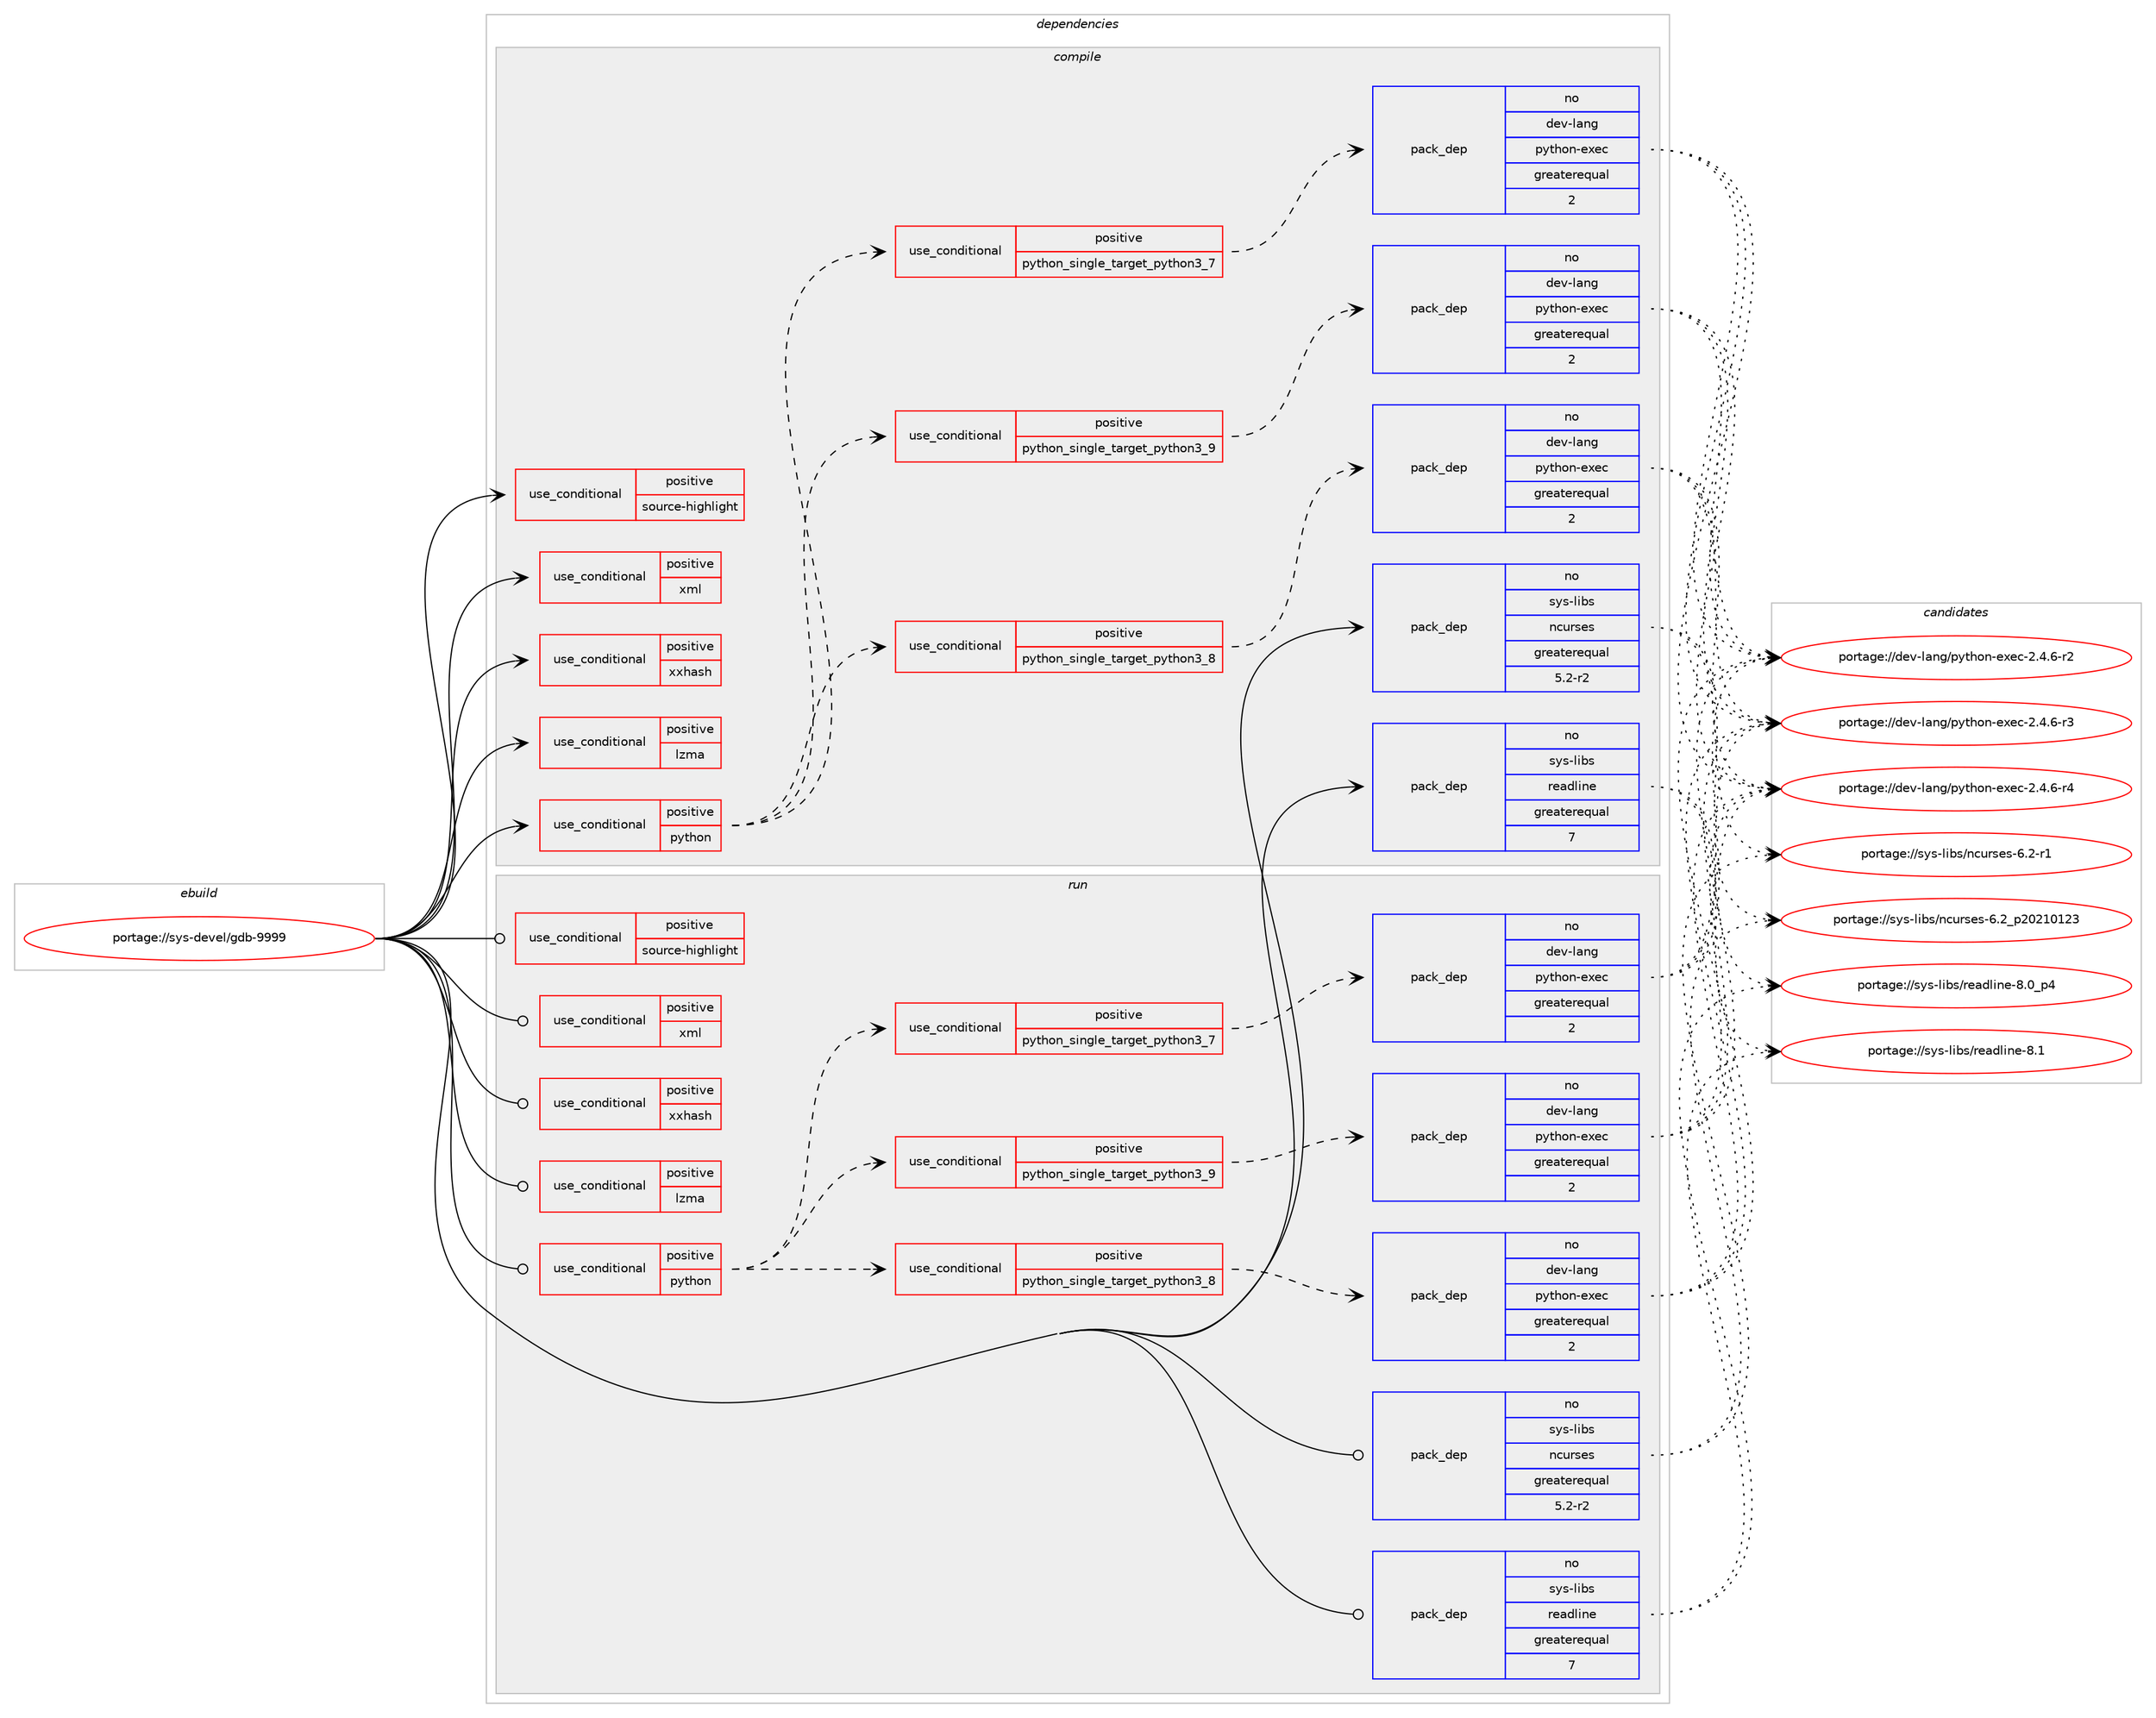 digraph prolog {

# *************
# Graph options
# *************

newrank=true;
concentrate=true;
compound=true;
graph [rankdir=LR,fontname=Helvetica,fontsize=10,ranksep=1.5];#, ranksep=2.5, nodesep=0.2];
edge  [arrowhead=vee];
node  [fontname=Helvetica,fontsize=10];

# **********
# The ebuild
# **********

subgraph cluster_leftcol {
color=gray;
rank=same;
label=<<i>ebuild</i>>;
id [label="portage://sys-devel/gdb-9999", color=red, width=4, href="../sys-devel/gdb-9999.svg"];
}

# ****************
# The dependencies
# ****************

subgraph cluster_midcol {
color=gray;
label=<<i>dependencies</i>>;
subgraph cluster_compile {
fillcolor="#eeeeee";
style=filled;
label=<<i>compile</i>>;
subgraph cond2373 {
dependency3548 [label=<<TABLE BORDER="0" CELLBORDER="1" CELLSPACING="0" CELLPADDING="4"><TR><TD ROWSPAN="3" CELLPADDING="10">use_conditional</TD></TR><TR><TD>positive</TD></TR><TR><TD>lzma</TD></TR></TABLE>>, shape=none, color=red];
# *** BEGIN UNKNOWN DEPENDENCY TYPE (TODO) ***
# dependency3548 -> package_dependency(portage://sys-devel/gdb-9999,install,no,app-arch,xz-utils,none,[,,],[],[])
# *** END UNKNOWN DEPENDENCY TYPE (TODO) ***

}
id:e -> dependency3548:w [weight=20,style="solid",arrowhead="vee"];
subgraph cond2374 {
dependency3549 [label=<<TABLE BORDER="0" CELLBORDER="1" CELLSPACING="0" CELLPADDING="4"><TR><TD ROWSPAN="3" CELLPADDING="10">use_conditional</TD></TR><TR><TD>positive</TD></TR><TR><TD>python</TD></TR></TABLE>>, shape=none, color=red];
subgraph cond2375 {
dependency3550 [label=<<TABLE BORDER="0" CELLBORDER="1" CELLSPACING="0" CELLPADDING="4"><TR><TD ROWSPAN="3" CELLPADDING="10">use_conditional</TD></TR><TR><TD>positive</TD></TR><TR><TD>python_single_target_python3_7</TD></TR></TABLE>>, shape=none, color=red];
# *** BEGIN UNKNOWN DEPENDENCY TYPE (TODO) ***
# dependency3550 -> package_dependency(portage://sys-devel/gdb-9999,install,no,dev-lang,python,none,[,,],[slot(3.7)],[])
# *** END UNKNOWN DEPENDENCY TYPE (TODO) ***

subgraph pack1120 {
dependency3551 [label=<<TABLE BORDER="0" CELLBORDER="1" CELLSPACING="0" CELLPADDING="4" WIDTH="220"><TR><TD ROWSPAN="6" CELLPADDING="30">pack_dep</TD></TR><TR><TD WIDTH="110">no</TD></TR><TR><TD>dev-lang</TD></TR><TR><TD>python-exec</TD></TR><TR><TD>greaterequal</TD></TR><TR><TD>2</TD></TR></TABLE>>, shape=none, color=blue];
}
dependency3550:e -> dependency3551:w [weight=20,style="dashed",arrowhead="vee"];
}
dependency3549:e -> dependency3550:w [weight=20,style="dashed",arrowhead="vee"];
subgraph cond2376 {
dependency3552 [label=<<TABLE BORDER="0" CELLBORDER="1" CELLSPACING="0" CELLPADDING="4"><TR><TD ROWSPAN="3" CELLPADDING="10">use_conditional</TD></TR><TR><TD>positive</TD></TR><TR><TD>python_single_target_python3_8</TD></TR></TABLE>>, shape=none, color=red];
# *** BEGIN UNKNOWN DEPENDENCY TYPE (TODO) ***
# dependency3552 -> package_dependency(portage://sys-devel/gdb-9999,install,no,dev-lang,python,none,[,,],[slot(3.8)],[])
# *** END UNKNOWN DEPENDENCY TYPE (TODO) ***

subgraph pack1121 {
dependency3553 [label=<<TABLE BORDER="0" CELLBORDER="1" CELLSPACING="0" CELLPADDING="4" WIDTH="220"><TR><TD ROWSPAN="6" CELLPADDING="30">pack_dep</TD></TR><TR><TD WIDTH="110">no</TD></TR><TR><TD>dev-lang</TD></TR><TR><TD>python-exec</TD></TR><TR><TD>greaterequal</TD></TR><TR><TD>2</TD></TR></TABLE>>, shape=none, color=blue];
}
dependency3552:e -> dependency3553:w [weight=20,style="dashed",arrowhead="vee"];
}
dependency3549:e -> dependency3552:w [weight=20,style="dashed",arrowhead="vee"];
subgraph cond2377 {
dependency3554 [label=<<TABLE BORDER="0" CELLBORDER="1" CELLSPACING="0" CELLPADDING="4"><TR><TD ROWSPAN="3" CELLPADDING="10">use_conditional</TD></TR><TR><TD>positive</TD></TR><TR><TD>python_single_target_python3_9</TD></TR></TABLE>>, shape=none, color=red];
# *** BEGIN UNKNOWN DEPENDENCY TYPE (TODO) ***
# dependency3554 -> package_dependency(portage://sys-devel/gdb-9999,install,no,dev-lang,python,none,[,,],[slot(3.9)],[])
# *** END UNKNOWN DEPENDENCY TYPE (TODO) ***

subgraph pack1122 {
dependency3555 [label=<<TABLE BORDER="0" CELLBORDER="1" CELLSPACING="0" CELLPADDING="4" WIDTH="220"><TR><TD ROWSPAN="6" CELLPADDING="30">pack_dep</TD></TR><TR><TD WIDTH="110">no</TD></TR><TR><TD>dev-lang</TD></TR><TR><TD>python-exec</TD></TR><TR><TD>greaterequal</TD></TR><TR><TD>2</TD></TR></TABLE>>, shape=none, color=blue];
}
dependency3554:e -> dependency3555:w [weight=20,style="dashed",arrowhead="vee"];
}
dependency3549:e -> dependency3554:w [weight=20,style="dashed",arrowhead="vee"];
}
id:e -> dependency3549:w [weight=20,style="solid",arrowhead="vee"];
subgraph cond2378 {
dependency3556 [label=<<TABLE BORDER="0" CELLBORDER="1" CELLSPACING="0" CELLPADDING="4"><TR><TD ROWSPAN="3" CELLPADDING="10">use_conditional</TD></TR><TR><TD>positive</TD></TR><TR><TD>source-highlight</TD></TR></TABLE>>, shape=none, color=red];
# *** BEGIN UNKNOWN DEPENDENCY TYPE (TODO) ***
# dependency3556 -> package_dependency(portage://sys-devel/gdb-9999,install,no,dev-util,source-highlight,none,[,,],[],[])
# *** END UNKNOWN DEPENDENCY TYPE (TODO) ***

}
id:e -> dependency3556:w [weight=20,style="solid",arrowhead="vee"];
subgraph cond2379 {
dependency3557 [label=<<TABLE BORDER="0" CELLBORDER="1" CELLSPACING="0" CELLPADDING="4"><TR><TD ROWSPAN="3" CELLPADDING="10">use_conditional</TD></TR><TR><TD>positive</TD></TR><TR><TD>xml</TD></TR></TABLE>>, shape=none, color=red];
# *** BEGIN UNKNOWN DEPENDENCY TYPE (TODO) ***
# dependency3557 -> package_dependency(portage://sys-devel/gdb-9999,install,no,dev-libs,expat,none,[,,],[],[])
# *** END UNKNOWN DEPENDENCY TYPE (TODO) ***

}
id:e -> dependency3557:w [weight=20,style="solid",arrowhead="vee"];
subgraph cond2380 {
dependency3558 [label=<<TABLE BORDER="0" CELLBORDER="1" CELLSPACING="0" CELLPADDING="4"><TR><TD ROWSPAN="3" CELLPADDING="10">use_conditional</TD></TR><TR><TD>positive</TD></TR><TR><TD>xxhash</TD></TR></TABLE>>, shape=none, color=red];
# *** BEGIN UNKNOWN DEPENDENCY TYPE (TODO) ***
# dependency3558 -> package_dependency(portage://sys-devel/gdb-9999,install,no,dev-libs,xxhash,none,[,,],[],[])
# *** END UNKNOWN DEPENDENCY TYPE (TODO) ***

}
id:e -> dependency3558:w [weight=20,style="solid",arrowhead="vee"];
# *** BEGIN UNKNOWN DEPENDENCY TYPE (TODO) ***
# id -> package_dependency(portage://sys-devel/gdb-9999,install,no,dev-libs,mpfr,none,[,,],[slot(0),equal],[])
# *** END UNKNOWN DEPENDENCY TYPE (TODO) ***

subgraph pack1123 {
dependency3559 [label=<<TABLE BORDER="0" CELLBORDER="1" CELLSPACING="0" CELLPADDING="4" WIDTH="220"><TR><TD ROWSPAN="6" CELLPADDING="30">pack_dep</TD></TR><TR><TD WIDTH="110">no</TD></TR><TR><TD>sys-libs</TD></TR><TR><TD>ncurses</TD></TR><TR><TD>greaterequal</TD></TR><TR><TD>5.2-r2</TD></TR></TABLE>>, shape=none, color=blue];
}
id:e -> dependency3559:w [weight=20,style="solid",arrowhead="vee"];
subgraph pack1124 {
dependency3560 [label=<<TABLE BORDER="0" CELLBORDER="1" CELLSPACING="0" CELLPADDING="4" WIDTH="220"><TR><TD ROWSPAN="6" CELLPADDING="30">pack_dep</TD></TR><TR><TD WIDTH="110">no</TD></TR><TR><TD>sys-libs</TD></TR><TR><TD>readline</TD></TR><TR><TD>greaterequal</TD></TR><TR><TD>7</TD></TR></TABLE>>, shape=none, color=blue];
}
id:e -> dependency3560:w [weight=20,style="solid",arrowhead="vee"];
# *** BEGIN UNKNOWN DEPENDENCY TYPE (TODO) ***
# id -> package_dependency(portage://sys-devel/gdb-9999,install,no,sys-libs,zlib,none,[,,],[],[])
# *** END UNKNOWN DEPENDENCY TYPE (TODO) ***

}
subgraph cluster_compileandrun {
fillcolor="#eeeeee";
style=filled;
label=<<i>compile and run</i>>;
}
subgraph cluster_run {
fillcolor="#eeeeee";
style=filled;
label=<<i>run</i>>;
subgraph cond2381 {
dependency3561 [label=<<TABLE BORDER="0" CELLBORDER="1" CELLSPACING="0" CELLPADDING="4"><TR><TD ROWSPAN="3" CELLPADDING="10">use_conditional</TD></TR><TR><TD>positive</TD></TR><TR><TD>lzma</TD></TR></TABLE>>, shape=none, color=red];
# *** BEGIN UNKNOWN DEPENDENCY TYPE (TODO) ***
# dependency3561 -> package_dependency(portage://sys-devel/gdb-9999,run,no,app-arch,xz-utils,none,[,,],[],[])
# *** END UNKNOWN DEPENDENCY TYPE (TODO) ***

}
id:e -> dependency3561:w [weight=20,style="solid",arrowhead="odot"];
subgraph cond2382 {
dependency3562 [label=<<TABLE BORDER="0" CELLBORDER="1" CELLSPACING="0" CELLPADDING="4"><TR><TD ROWSPAN="3" CELLPADDING="10">use_conditional</TD></TR><TR><TD>positive</TD></TR><TR><TD>python</TD></TR></TABLE>>, shape=none, color=red];
subgraph cond2383 {
dependency3563 [label=<<TABLE BORDER="0" CELLBORDER="1" CELLSPACING="0" CELLPADDING="4"><TR><TD ROWSPAN="3" CELLPADDING="10">use_conditional</TD></TR><TR><TD>positive</TD></TR><TR><TD>python_single_target_python3_7</TD></TR></TABLE>>, shape=none, color=red];
# *** BEGIN UNKNOWN DEPENDENCY TYPE (TODO) ***
# dependency3563 -> package_dependency(portage://sys-devel/gdb-9999,run,no,dev-lang,python,none,[,,],[slot(3.7)],[])
# *** END UNKNOWN DEPENDENCY TYPE (TODO) ***

subgraph pack1125 {
dependency3564 [label=<<TABLE BORDER="0" CELLBORDER="1" CELLSPACING="0" CELLPADDING="4" WIDTH="220"><TR><TD ROWSPAN="6" CELLPADDING="30">pack_dep</TD></TR><TR><TD WIDTH="110">no</TD></TR><TR><TD>dev-lang</TD></TR><TR><TD>python-exec</TD></TR><TR><TD>greaterequal</TD></TR><TR><TD>2</TD></TR></TABLE>>, shape=none, color=blue];
}
dependency3563:e -> dependency3564:w [weight=20,style="dashed",arrowhead="vee"];
}
dependency3562:e -> dependency3563:w [weight=20,style="dashed",arrowhead="vee"];
subgraph cond2384 {
dependency3565 [label=<<TABLE BORDER="0" CELLBORDER="1" CELLSPACING="0" CELLPADDING="4"><TR><TD ROWSPAN="3" CELLPADDING="10">use_conditional</TD></TR><TR><TD>positive</TD></TR><TR><TD>python_single_target_python3_8</TD></TR></TABLE>>, shape=none, color=red];
# *** BEGIN UNKNOWN DEPENDENCY TYPE (TODO) ***
# dependency3565 -> package_dependency(portage://sys-devel/gdb-9999,run,no,dev-lang,python,none,[,,],[slot(3.8)],[])
# *** END UNKNOWN DEPENDENCY TYPE (TODO) ***

subgraph pack1126 {
dependency3566 [label=<<TABLE BORDER="0" CELLBORDER="1" CELLSPACING="0" CELLPADDING="4" WIDTH="220"><TR><TD ROWSPAN="6" CELLPADDING="30">pack_dep</TD></TR><TR><TD WIDTH="110">no</TD></TR><TR><TD>dev-lang</TD></TR><TR><TD>python-exec</TD></TR><TR><TD>greaterequal</TD></TR><TR><TD>2</TD></TR></TABLE>>, shape=none, color=blue];
}
dependency3565:e -> dependency3566:w [weight=20,style="dashed",arrowhead="vee"];
}
dependency3562:e -> dependency3565:w [weight=20,style="dashed",arrowhead="vee"];
subgraph cond2385 {
dependency3567 [label=<<TABLE BORDER="0" CELLBORDER="1" CELLSPACING="0" CELLPADDING="4"><TR><TD ROWSPAN="3" CELLPADDING="10">use_conditional</TD></TR><TR><TD>positive</TD></TR><TR><TD>python_single_target_python3_9</TD></TR></TABLE>>, shape=none, color=red];
# *** BEGIN UNKNOWN DEPENDENCY TYPE (TODO) ***
# dependency3567 -> package_dependency(portage://sys-devel/gdb-9999,run,no,dev-lang,python,none,[,,],[slot(3.9)],[])
# *** END UNKNOWN DEPENDENCY TYPE (TODO) ***

subgraph pack1127 {
dependency3568 [label=<<TABLE BORDER="0" CELLBORDER="1" CELLSPACING="0" CELLPADDING="4" WIDTH="220"><TR><TD ROWSPAN="6" CELLPADDING="30">pack_dep</TD></TR><TR><TD WIDTH="110">no</TD></TR><TR><TD>dev-lang</TD></TR><TR><TD>python-exec</TD></TR><TR><TD>greaterequal</TD></TR><TR><TD>2</TD></TR></TABLE>>, shape=none, color=blue];
}
dependency3567:e -> dependency3568:w [weight=20,style="dashed",arrowhead="vee"];
}
dependency3562:e -> dependency3567:w [weight=20,style="dashed",arrowhead="vee"];
}
id:e -> dependency3562:w [weight=20,style="solid",arrowhead="odot"];
subgraph cond2386 {
dependency3569 [label=<<TABLE BORDER="0" CELLBORDER="1" CELLSPACING="0" CELLPADDING="4"><TR><TD ROWSPAN="3" CELLPADDING="10">use_conditional</TD></TR><TR><TD>positive</TD></TR><TR><TD>source-highlight</TD></TR></TABLE>>, shape=none, color=red];
# *** BEGIN UNKNOWN DEPENDENCY TYPE (TODO) ***
# dependency3569 -> package_dependency(portage://sys-devel/gdb-9999,run,no,dev-util,source-highlight,none,[,,],[],[])
# *** END UNKNOWN DEPENDENCY TYPE (TODO) ***

}
id:e -> dependency3569:w [weight=20,style="solid",arrowhead="odot"];
subgraph cond2387 {
dependency3570 [label=<<TABLE BORDER="0" CELLBORDER="1" CELLSPACING="0" CELLPADDING="4"><TR><TD ROWSPAN="3" CELLPADDING="10">use_conditional</TD></TR><TR><TD>positive</TD></TR><TR><TD>xml</TD></TR></TABLE>>, shape=none, color=red];
# *** BEGIN UNKNOWN DEPENDENCY TYPE (TODO) ***
# dependency3570 -> package_dependency(portage://sys-devel/gdb-9999,run,no,dev-libs,expat,none,[,,],[],[])
# *** END UNKNOWN DEPENDENCY TYPE (TODO) ***

}
id:e -> dependency3570:w [weight=20,style="solid",arrowhead="odot"];
subgraph cond2388 {
dependency3571 [label=<<TABLE BORDER="0" CELLBORDER="1" CELLSPACING="0" CELLPADDING="4"><TR><TD ROWSPAN="3" CELLPADDING="10">use_conditional</TD></TR><TR><TD>positive</TD></TR><TR><TD>xxhash</TD></TR></TABLE>>, shape=none, color=red];
# *** BEGIN UNKNOWN DEPENDENCY TYPE (TODO) ***
# dependency3571 -> package_dependency(portage://sys-devel/gdb-9999,run,no,dev-libs,xxhash,none,[,,],[],[])
# *** END UNKNOWN DEPENDENCY TYPE (TODO) ***

}
id:e -> dependency3571:w [weight=20,style="solid",arrowhead="odot"];
# *** BEGIN UNKNOWN DEPENDENCY TYPE (TODO) ***
# id -> package_dependency(portage://sys-devel/gdb-9999,run,no,dev-libs,mpfr,none,[,,],[slot(0),equal],[])
# *** END UNKNOWN DEPENDENCY TYPE (TODO) ***

subgraph pack1128 {
dependency3572 [label=<<TABLE BORDER="0" CELLBORDER="1" CELLSPACING="0" CELLPADDING="4" WIDTH="220"><TR><TD ROWSPAN="6" CELLPADDING="30">pack_dep</TD></TR><TR><TD WIDTH="110">no</TD></TR><TR><TD>sys-libs</TD></TR><TR><TD>ncurses</TD></TR><TR><TD>greaterequal</TD></TR><TR><TD>5.2-r2</TD></TR></TABLE>>, shape=none, color=blue];
}
id:e -> dependency3572:w [weight=20,style="solid",arrowhead="odot"];
subgraph pack1129 {
dependency3573 [label=<<TABLE BORDER="0" CELLBORDER="1" CELLSPACING="0" CELLPADDING="4" WIDTH="220"><TR><TD ROWSPAN="6" CELLPADDING="30">pack_dep</TD></TR><TR><TD WIDTH="110">no</TD></TR><TR><TD>sys-libs</TD></TR><TR><TD>readline</TD></TR><TR><TD>greaterequal</TD></TR><TR><TD>7</TD></TR></TABLE>>, shape=none, color=blue];
}
id:e -> dependency3573:w [weight=20,style="solid",arrowhead="odot"];
# *** BEGIN UNKNOWN DEPENDENCY TYPE (TODO) ***
# id -> package_dependency(portage://sys-devel/gdb-9999,run,no,sys-libs,zlib,none,[,,],[],[])
# *** END UNKNOWN DEPENDENCY TYPE (TODO) ***

}
}

# **************
# The candidates
# **************

subgraph cluster_choices {
rank=same;
color=gray;
label=<<i>candidates</i>>;

subgraph choice1120 {
color=black;
nodesep=1;
choice10010111845108971101034711212111610411111045101120101994550465246544511450 [label="portage://dev-lang/python-exec-2.4.6-r2", color=red, width=4,href="../dev-lang/python-exec-2.4.6-r2.svg"];
choice10010111845108971101034711212111610411111045101120101994550465246544511451 [label="portage://dev-lang/python-exec-2.4.6-r3", color=red, width=4,href="../dev-lang/python-exec-2.4.6-r3.svg"];
choice10010111845108971101034711212111610411111045101120101994550465246544511452 [label="portage://dev-lang/python-exec-2.4.6-r4", color=red, width=4,href="../dev-lang/python-exec-2.4.6-r4.svg"];
dependency3551:e -> choice10010111845108971101034711212111610411111045101120101994550465246544511450:w [style=dotted,weight="100"];
dependency3551:e -> choice10010111845108971101034711212111610411111045101120101994550465246544511451:w [style=dotted,weight="100"];
dependency3551:e -> choice10010111845108971101034711212111610411111045101120101994550465246544511452:w [style=dotted,weight="100"];
}
subgraph choice1121 {
color=black;
nodesep=1;
choice10010111845108971101034711212111610411111045101120101994550465246544511450 [label="portage://dev-lang/python-exec-2.4.6-r2", color=red, width=4,href="../dev-lang/python-exec-2.4.6-r2.svg"];
choice10010111845108971101034711212111610411111045101120101994550465246544511451 [label="portage://dev-lang/python-exec-2.4.6-r3", color=red, width=4,href="../dev-lang/python-exec-2.4.6-r3.svg"];
choice10010111845108971101034711212111610411111045101120101994550465246544511452 [label="portage://dev-lang/python-exec-2.4.6-r4", color=red, width=4,href="../dev-lang/python-exec-2.4.6-r4.svg"];
dependency3553:e -> choice10010111845108971101034711212111610411111045101120101994550465246544511450:w [style=dotted,weight="100"];
dependency3553:e -> choice10010111845108971101034711212111610411111045101120101994550465246544511451:w [style=dotted,weight="100"];
dependency3553:e -> choice10010111845108971101034711212111610411111045101120101994550465246544511452:w [style=dotted,weight="100"];
}
subgraph choice1122 {
color=black;
nodesep=1;
choice10010111845108971101034711212111610411111045101120101994550465246544511450 [label="portage://dev-lang/python-exec-2.4.6-r2", color=red, width=4,href="../dev-lang/python-exec-2.4.6-r2.svg"];
choice10010111845108971101034711212111610411111045101120101994550465246544511451 [label="portage://dev-lang/python-exec-2.4.6-r3", color=red, width=4,href="../dev-lang/python-exec-2.4.6-r3.svg"];
choice10010111845108971101034711212111610411111045101120101994550465246544511452 [label="portage://dev-lang/python-exec-2.4.6-r4", color=red, width=4,href="../dev-lang/python-exec-2.4.6-r4.svg"];
dependency3555:e -> choice10010111845108971101034711212111610411111045101120101994550465246544511450:w [style=dotted,weight="100"];
dependency3555:e -> choice10010111845108971101034711212111610411111045101120101994550465246544511451:w [style=dotted,weight="100"];
dependency3555:e -> choice10010111845108971101034711212111610411111045101120101994550465246544511452:w [style=dotted,weight="100"];
}
subgraph choice1123 {
color=black;
nodesep=1;
choice11512111545108105981154711099117114115101115455446504511449 [label="portage://sys-libs/ncurses-6.2-r1", color=red, width=4,href="../sys-libs/ncurses-6.2-r1.svg"];
choice1151211154510810598115471109911711411510111545544650951125048504948495051 [label="portage://sys-libs/ncurses-6.2_p20210123", color=red, width=4,href="../sys-libs/ncurses-6.2_p20210123.svg"];
dependency3559:e -> choice11512111545108105981154711099117114115101115455446504511449:w [style=dotted,weight="100"];
dependency3559:e -> choice1151211154510810598115471109911711411510111545544650951125048504948495051:w [style=dotted,weight="100"];
}
subgraph choice1124 {
color=black;
nodesep=1;
choice11512111545108105981154711410197100108105110101455646489511252 [label="portage://sys-libs/readline-8.0_p4", color=red, width=4,href="../sys-libs/readline-8.0_p4.svg"];
choice1151211154510810598115471141019710010810511010145564649 [label="portage://sys-libs/readline-8.1", color=red, width=4,href="../sys-libs/readline-8.1.svg"];
dependency3560:e -> choice11512111545108105981154711410197100108105110101455646489511252:w [style=dotted,weight="100"];
dependency3560:e -> choice1151211154510810598115471141019710010810511010145564649:w [style=dotted,weight="100"];
}
subgraph choice1125 {
color=black;
nodesep=1;
choice10010111845108971101034711212111610411111045101120101994550465246544511450 [label="portage://dev-lang/python-exec-2.4.6-r2", color=red, width=4,href="../dev-lang/python-exec-2.4.6-r2.svg"];
choice10010111845108971101034711212111610411111045101120101994550465246544511451 [label="portage://dev-lang/python-exec-2.4.6-r3", color=red, width=4,href="../dev-lang/python-exec-2.4.6-r3.svg"];
choice10010111845108971101034711212111610411111045101120101994550465246544511452 [label="portage://dev-lang/python-exec-2.4.6-r4", color=red, width=4,href="../dev-lang/python-exec-2.4.6-r4.svg"];
dependency3564:e -> choice10010111845108971101034711212111610411111045101120101994550465246544511450:w [style=dotted,weight="100"];
dependency3564:e -> choice10010111845108971101034711212111610411111045101120101994550465246544511451:w [style=dotted,weight="100"];
dependency3564:e -> choice10010111845108971101034711212111610411111045101120101994550465246544511452:w [style=dotted,weight="100"];
}
subgraph choice1126 {
color=black;
nodesep=1;
choice10010111845108971101034711212111610411111045101120101994550465246544511450 [label="portage://dev-lang/python-exec-2.4.6-r2", color=red, width=4,href="../dev-lang/python-exec-2.4.6-r2.svg"];
choice10010111845108971101034711212111610411111045101120101994550465246544511451 [label="portage://dev-lang/python-exec-2.4.6-r3", color=red, width=4,href="../dev-lang/python-exec-2.4.6-r3.svg"];
choice10010111845108971101034711212111610411111045101120101994550465246544511452 [label="portage://dev-lang/python-exec-2.4.6-r4", color=red, width=4,href="../dev-lang/python-exec-2.4.6-r4.svg"];
dependency3566:e -> choice10010111845108971101034711212111610411111045101120101994550465246544511450:w [style=dotted,weight="100"];
dependency3566:e -> choice10010111845108971101034711212111610411111045101120101994550465246544511451:w [style=dotted,weight="100"];
dependency3566:e -> choice10010111845108971101034711212111610411111045101120101994550465246544511452:w [style=dotted,weight="100"];
}
subgraph choice1127 {
color=black;
nodesep=1;
choice10010111845108971101034711212111610411111045101120101994550465246544511450 [label="portage://dev-lang/python-exec-2.4.6-r2", color=red, width=4,href="../dev-lang/python-exec-2.4.6-r2.svg"];
choice10010111845108971101034711212111610411111045101120101994550465246544511451 [label="portage://dev-lang/python-exec-2.4.6-r3", color=red, width=4,href="../dev-lang/python-exec-2.4.6-r3.svg"];
choice10010111845108971101034711212111610411111045101120101994550465246544511452 [label="portage://dev-lang/python-exec-2.4.6-r4", color=red, width=4,href="../dev-lang/python-exec-2.4.6-r4.svg"];
dependency3568:e -> choice10010111845108971101034711212111610411111045101120101994550465246544511450:w [style=dotted,weight="100"];
dependency3568:e -> choice10010111845108971101034711212111610411111045101120101994550465246544511451:w [style=dotted,weight="100"];
dependency3568:e -> choice10010111845108971101034711212111610411111045101120101994550465246544511452:w [style=dotted,weight="100"];
}
subgraph choice1128 {
color=black;
nodesep=1;
choice11512111545108105981154711099117114115101115455446504511449 [label="portage://sys-libs/ncurses-6.2-r1", color=red, width=4,href="../sys-libs/ncurses-6.2-r1.svg"];
choice1151211154510810598115471109911711411510111545544650951125048504948495051 [label="portage://sys-libs/ncurses-6.2_p20210123", color=red, width=4,href="../sys-libs/ncurses-6.2_p20210123.svg"];
dependency3572:e -> choice11512111545108105981154711099117114115101115455446504511449:w [style=dotted,weight="100"];
dependency3572:e -> choice1151211154510810598115471109911711411510111545544650951125048504948495051:w [style=dotted,weight="100"];
}
subgraph choice1129 {
color=black;
nodesep=1;
choice11512111545108105981154711410197100108105110101455646489511252 [label="portage://sys-libs/readline-8.0_p4", color=red, width=4,href="../sys-libs/readline-8.0_p4.svg"];
choice1151211154510810598115471141019710010810511010145564649 [label="portage://sys-libs/readline-8.1", color=red, width=4,href="../sys-libs/readline-8.1.svg"];
dependency3573:e -> choice11512111545108105981154711410197100108105110101455646489511252:w [style=dotted,weight="100"];
dependency3573:e -> choice1151211154510810598115471141019710010810511010145564649:w [style=dotted,weight="100"];
}
}

}
